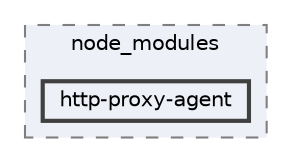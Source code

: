 digraph "pkiclassroomrescheduler/src/main/frontend/node_modules/http-proxy-agent"
{
 // LATEX_PDF_SIZE
  bgcolor="transparent";
  edge [fontname=Helvetica,fontsize=10,labelfontname=Helvetica,labelfontsize=10];
  node [fontname=Helvetica,fontsize=10,shape=box,height=0.2,width=0.4];
  compound=true
  subgraph clusterdir_72953eda66ccb3a2722c28e1c3e6c23b {
    graph [ bgcolor="#edf0f7", pencolor="grey50", label="node_modules", fontname=Helvetica,fontsize=10 style="filled,dashed", URL="dir_72953eda66ccb3a2722c28e1c3e6c23b.html",tooltip=""]
  dir_e7f1d251f7663ca41dde606a9882a990 [label="http-proxy-agent", fillcolor="#edf0f7", color="grey25", style="filled,bold", URL="dir_e7f1d251f7663ca41dde606a9882a990.html",tooltip=""];
  }
}
